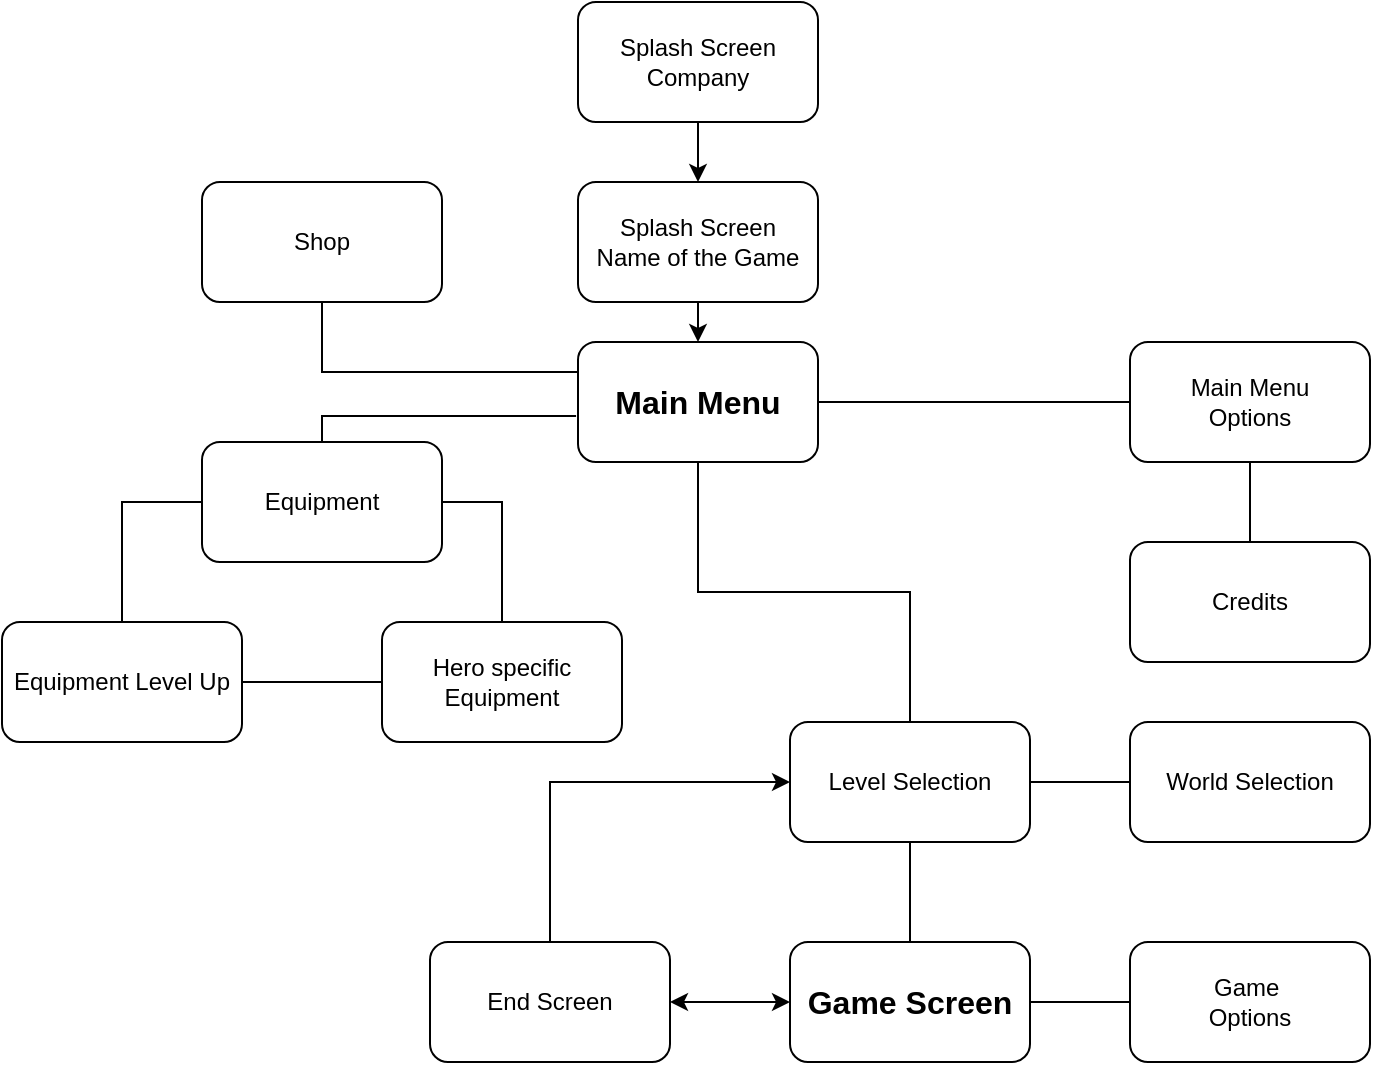 <mxfile version="16.6.0" type="device"><diagram id="l-UCPvti3P5CI4qDsSvr" name="Page-1"><mxGraphModel dx="1422" dy="762" grid="1" gridSize="10" guides="1" tooltips="1" connect="1" arrows="1" fold="1" page="1" pageScale="1" pageWidth="827" pageHeight="1169" math="0" shadow="0"><root><mxCell id="0"/><mxCell id="1" parent="0"/><mxCell id="6LVRLbj6XLoPhYZ5aW9J-14" style="edgeStyle=orthogonalEdgeStyle;rounded=0;orthogonalLoop=1;jettySize=auto;html=1;exitX=0.5;exitY=1;exitDx=0;exitDy=0;" edge="1" parent="1" source="6LVRLbj6XLoPhYZ5aW9J-1" target="6LVRLbj6XLoPhYZ5aW9J-2"><mxGeometry relative="1" as="geometry"/></mxCell><mxCell id="6LVRLbj6XLoPhYZ5aW9J-1" value="Splash Screen&lt;br&gt;Company" style="rounded=1;whiteSpace=wrap;html=1;" vertex="1" parent="1"><mxGeometry x="354" y="10" width="120" height="60" as="geometry"/></mxCell><mxCell id="6LVRLbj6XLoPhYZ5aW9J-15" style="edgeStyle=orthogonalEdgeStyle;rounded=0;orthogonalLoop=1;jettySize=auto;html=1;exitX=0.5;exitY=1;exitDx=0;exitDy=0;entryX=0.5;entryY=0;entryDx=0;entryDy=0;" edge="1" parent="1" source="6LVRLbj6XLoPhYZ5aW9J-2" target="6LVRLbj6XLoPhYZ5aW9J-3"><mxGeometry relative="1" as="geometry"/></mxCell><mxCell id="6LVRLbj6XLoPhYZ5aW9J-2" value="Splash Screen&lt;br&gt;Name of the Game" style="rounded=1;whiteSpace=wrap;html=1;" vertex="1" parent="1"><mxGeometry x="354" y="100" width="120" height="60" as="geometry"/></mxCell><mxCell id="6LVRLbj6XLoPhYZ5aW9J-23" style="edgeStyle=orthogonalEdgeStyle;rounded=0;orthogonalLoop=1;jettySize=auto;html=1;entryX=0;entryY=0.5;entryDx=0;entryDy=0;endArrow=none;endFill=0;" edge="1" parent="1" source="6LVRLbj6XLoPhYZ5aW9J-3" target="6LVRLbj6XLoPhYZ5aW9J-4"><mxGeometry relative="1" as="geometry"/></mxCell><mxCell id="6LVRLbj6XLoPhYZ5aW9J-25" style="edgeStyle=orthogonalEdgeStyle;rounded=0;orthogonalLoop=1;jettySize=auto;html=1;entryX=0.5;entryY=1;entryDx=0;entryDy=0;endArrow=none;endFill=0;exitX=0;exitY=0.25;exitDx=0;exitDy=0;" edge="1" parent="1" source="6LVRLbj6XLoPhYZ5aW9J-3" target="6LVRLbj6XLoPhYZ5aW9J-6"><mxGeometry relative="1" as="geometry"><mxPoint x="386" y="180" as="sourcePoint"/></mxGeometry></mxCell><mxCell id="6LVRLbj6XLoPhYZ5aW9J-26" style="edgeStyle=orthogonalEdgeStyle;rounded=0;orthogonalLoop=1;jettySize=auto;html=1;exitX=-0.008;exitY=0.617;exitDx=0;exitDy=0;endArrow=none;endFill=0;exitPerimeter=0;" edge="1" parent="1" source="6LVRLbj6XLoPhYZ5aW9J-3" target="6LVRLbj6XLoPhYZ5aW9J-7"><mxGeometry relative="1" as="geometry"><mxPoint x="390" y="205" as="sourcePoint"/><Array as="points"><mxPoint x="226" y="217"/></Array></mxGeometry></mxCell><mxCell id="6LVRLbj6XLoPhYZ5aW9J-30" style="edgeStyle=orthogonalEdgeStyle;rounded=0;orthogonalLoop=1;jettySize=auto;html=1;entryX=0.5;entryY=0;entryDx=0;entryDy=0;endArrow=none;endFill=0;" edge="1" parent="1" source="6LVRLbj6XLoPhYZ5aW9J-3" target="6LVRLbj6XLoPhYZ5aW9J-12"><mxGeometry relative="1" as="geometry"/></mxCell><mxCell id="6LVRLbj6XLoPhYZ5aW9J-3" value="&lt;font style=&quot;font-size: 16px&quot;&gt;&lt;b&gt;Main Menu&lt;/b&gt;&lt;/font&gt;" style="rounded=1;whiteSpace=wrap;html=1;" vertex="1" parent="1"><mxGeometry x="354" y="180" width="120" height="60" as="geometry"/></mxCell><mxCell id="6LVRLbj6XLoPhYZ5aW9J-24" style="edgeStyle=orthogonalEdgeStyle;rounded=0;orthogonalLoop=1;jettySize=auto;html=1;endArrow=none;endFill=0;" edge="1" parent="1" source="6LVRLbj6XLoPhYZ5aW9J-4" target="6LVRLbj6XLoPhYZ5aW9J-5"><mxGeometry relative="1" as="geometry"/></mxCell><mxCell id="6LVRLbj6XLoPhYZ5aW9J-4" value="Main Menu&lt;br&gt;Options" style="rounded=1;whiteSpace=wrap;html=1;" vertex="1" parent="1"><mxGeometry x="630" y="180" width="120" height="60" as="geometry"/></mxCell><mxCell id="6LVRLbj6XLoPhYZ5aW9J-5" value="Credits" style="rounded=1;whiteSpace=wrap;html=1;" vertex="1" parent="1"><mxGeometry x="630" y="280" width="120" height="60" as="geometry"/></mxCell><mxCell id="6LVRLbj6XLoPhYZ5aW9J-6" value="Shop" style="rounded=1;whiteSpace=wrap;html=1;" vertex="1" parent="1"><mxGeometry x="166" y="100" width="120" height="60" as="geometry"/></mxCell><mxCell id="6LVRLbj6XLoPhYZ5aW9J-27" style="edgeStyle=orthogonalEdgeStyle;rounded=0;orthogonalLoop=1;jettySize=auto;html=1;entryX=0.5;entryY=0;entryDx=0;entryDy=0;endArrow=none;endFill=0;" edge="1" parent="1" source="6LVRLbj6XLoPhYZ5aW9J-7" target="6LVRLbj6XLoPhYZ5aW9J-8"><mxGeometry relative="1" as="geometry"><Array as="points"><mxPoint x="126" y="260"/></Array></mxGeometry></mxCell><mxCell id="6LVRLbj6XLoPhYZ5aW9J-28" style="edgeStyle=orthogonalEdgeStyle;rounded=0;orthogonalLoop=1;jettySize=auto;html=1;entryX=0.5;entryY=0;entryDx=0;entryDy=0;endArrow=none;endFill=0;" edge="1" parent="1" source="6LVRLbj6XLoPhYZ5aW9J-7" target="6LVRLbj6XLoPhYZ5aW9J-9"><mxGeometry relative="1" as="geometry"><Array as="points"><mxPoint x="316" y="260"/></Array></mxGeometry></mxCell><mxCell id="6LVRLbj6XLoPhYZ5aW9J-7" value="Equipment" style="rounded=1;whiteSpace=wrap;html=1;" vertex="1" parent="1"><mxGeometry x="166" y="230" width="120" height="60" as="geometry"/></mxCell><mxCell id="6LVRLbj6XLoPhYZ5aW9J-29" style="edgeStyle=orthogonalEdgeStyle;rounded=0;orthogonalLoop=1;jettySize=auto;html=1;endArrow=none;endFill=0;" edge="1" parent="1" source="6LVRLbj6XLoPhYZ5aW9J-8" target="6LVRLbj6XLoPhYZ5aW9J-9"><mxGeometry relative="1" as="geometry"/></mxCell><mxCell id="6LVRLbj6XLoPhYZ5aW9J-8" value="Equipment Level Up" style="rounded=1;whiteSpace=wrap;html=1;" vertex="1" parent="1"><mxGeometry x="66" y="320" width="120" height="60" as="geometry"/></mxCell><mxCell id="6LVRLbj6XLoPhYZ5aW9J-9" value="Hero specific&lt;br&gt;Equipment" style="rounded=1;whiteSpace=wrap;html=1;" vertex="1" parent="1"><mxGeometry x="256" y="320" width="120" height="60" as="geometry"/></mxCell><mxCell id="6LVRLbj6XLoPhYZ5aW9J-33" style="edgeStyle=orthogonalEdgeStyle;rounded=0;orthogonalLoop=1;jettySize=auto;html=1;endArrow=none;endFill=0;" edge="1" parent="1" source="6LVRLbj6XLoPhYZ5aW9J-10" target="6LVRLbj6XLoPhYZ5aW9J-11"><mxGeometry relative="1" as="geometry"/></mxCell><mxCell id="6LVRLbj6XLoPhYZ5aW9J-10" value="&lt;font style=&quot;font-size: 16px&quot;&gt;&lt;b&gt;Game Screen&lt;/b&gt;&lt;/font&gt;" style="rounded=1;whiteSpace=wrap;html=1;" vertex="1" parent="1"><mxGeometry x="460" y="480" width="120" height="60" as="geometry"/></mxCell><mxCell id="6LVRLbj6XLoPhYZ5aW9J-11" value="Game&amp;nbsp;&lt;br&gt;Options" style="rounded=1;whiteSpace=wrap;html=1;" vertex="1" parent="1"><mxGeometry x="630" y="480" width="120" height="60" as="geometry"/></mxCell><mxCell id="6LVRLbj6XLoPhYZ5aW9J-31" style="edgeStyle=orthogonalEdgeStyle;rounded=0;orthogonalLoop=1;jettySize=auto;html=1;entryX=0;entryY=0.5;entryDx=0;entryDy=0;endArrow=none;endFill=0;" edge="1" parent="1" source="6LVRLbj6XLoPhYZ5aW9J-12" target="6LVRLbj6XLoPhYZ5aW9J-13"><mxGeometry relative="1" as="geometry"/></mxCell><mxCell id="6LVRLbj6XLoPhYZ5aW9J-32" style="edgeStyle=orthogonalEdgeStyle;rounded=0;orthogonalLoop=1;jettySize=auto;html=1;entryX=0.5;entryY=0;entryDx=0;entryDy=0;endArrow=none;endFill=0;" edge="1" parent="1" source="6LVRLbj6XLoPhYZ5aW9J-12" target="6LVRLbj6XLoPhYZ5aW9J-10"><mxGeometry relative="1" as="geometry"/></mxCell><mxCell id="6LVRLbj6XLoPhYZ5aW9J-12" value="Level Selection" style="rounded=1;whiteSpace=wrap;html=1;" vertex="1" parent="1"><mxGeometry x="460" y="370" width="120" height="60" as="geometry"/></mxCell><mxCell id="6LVRLbj6XLoPhYZ5aW9J-13" value="World Selection" style="rounded=1;whiteSpace=wrap;html=1;" vertex="1" parent="1"><mxGeometry x="630" y="370" width="120" height="60" as="geometry"/></mxCell><mxCell id="6LVRLbj6XLoPhYZ5aW9J-35" style="edgeStyle=orthogonalEdgeStyle;rounded=0;orthogonalLoop=1;jettySize=auto;html=1;endArrow=classic;endFill=1;startArrow=classic;startFill=1;" edge="1" parent="1" source="6LVRLbj6XLoPhYZ5aW9J-34" target="6LVRLbj6XLoPhYZ5aW9J-10"><mxGeometry relative="1" as="geometry"/></mxCell><mxCell id="6LVRLbj6XLoPhYZ5aW9J-36" style="edgeStyle=orthogonalEdgeStyle;rounded=0;orthogonalLoop=1;jettySize=auto;html=1;entryX=0;entryY=0.5;entryDx=0;entryDy=0;endArrow=classic;endFill=1;" edge="1" parent="1" source="6LVRLbj6XLoPhYZ5aW9J-34" target="6LVRLbj6XLoPhYZ5aW9J-12"><mxGeometry relative="1" as="geometry"><Array as="points"><mxPoint x="340" y="400"/></Array></mxGeometry></mxCell><mxCell id="6LVRLbj6XLoPhYZ5aW9J-34" value="End Screen" style="rounded=1;whiteSpace=wrap;html=1;" vertex="1" parent="1"><mxGeometry x="280" y="480" width="120" height="60" as="geometry"/></mxCell></root></mxGraphModel></diagram></mxfile>